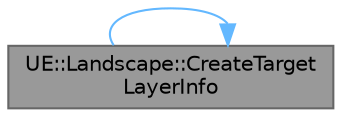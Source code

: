 digraph "UE::Landscape::CreateTargetLayerInfo"
{
 // INTERACTIVE_SVG=YES
 // LATEX_PDF_SIZE
  bgcolor="transparent";
  edge [fontname=Helvetica,fontsize=10,labelfontname=Helvetica,labelfontsize=10];
  node [fontname=Helvetica,fontsize=10,shape=box,height=0.2,width=0.4];
  rankdir="LR";
  Node1 [id="Node000001",label="UE::Landscape::CreateTarget\lLayerInfo",height=0.2,width=0.4,color="gray40", fillcolor="grey60", style="filled", fontcolor="black",tooltip="Creates a new layer info object, using the default template if available, or a new empty one."];
  Node1 -> Node1 [id="edge1_Node000001_Node000001",color="steelblue1",style="solid",tooltip=" "];
}

